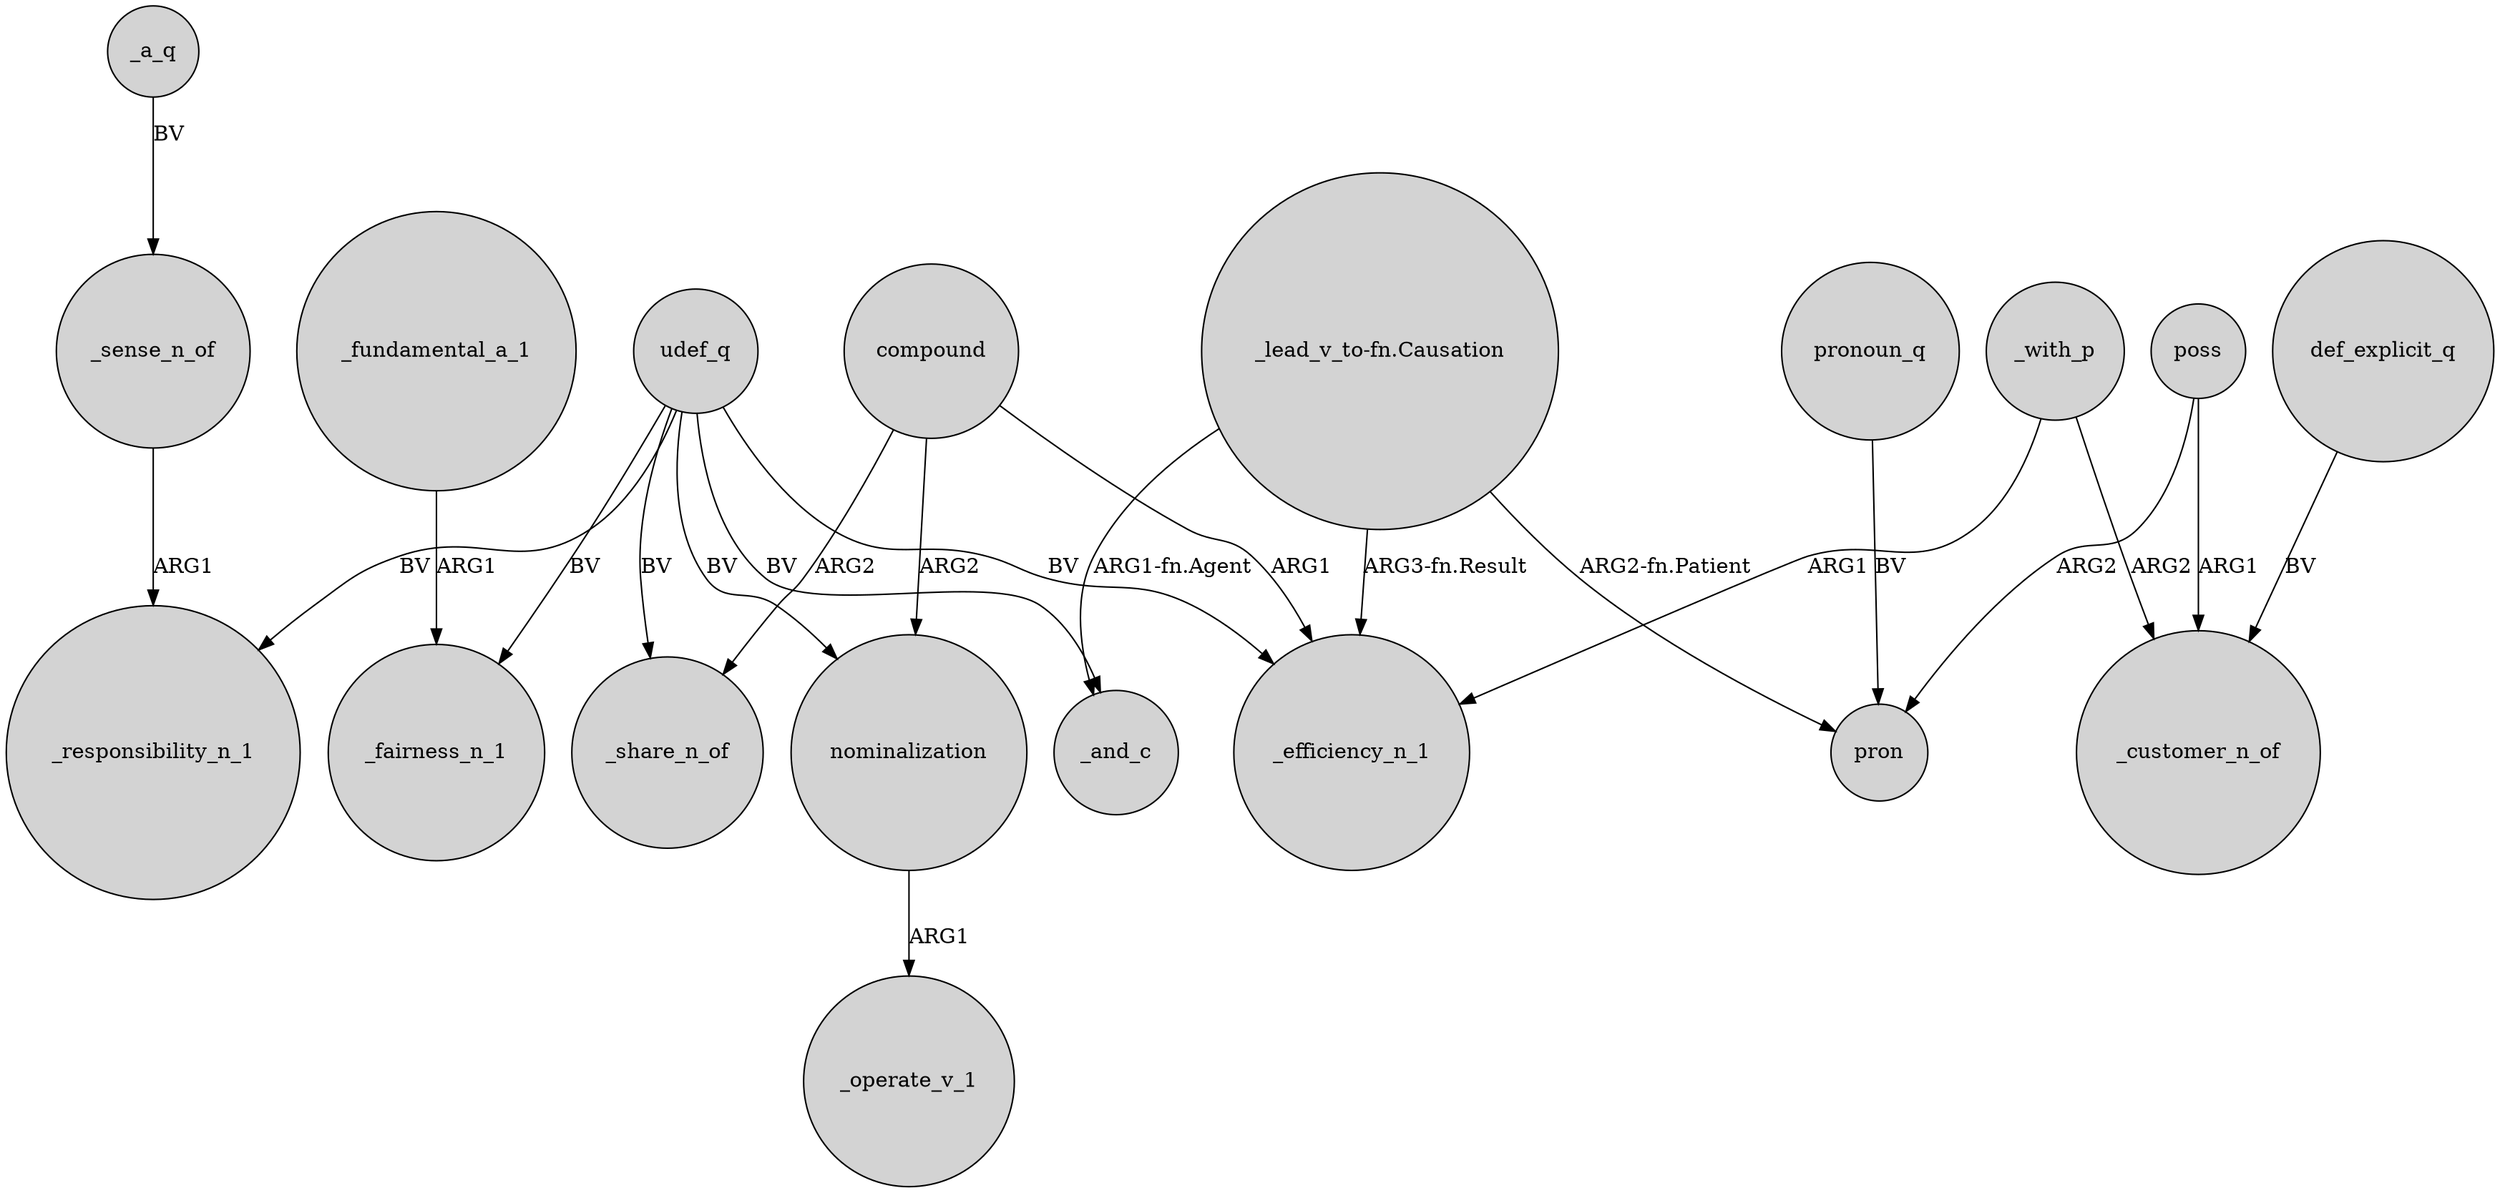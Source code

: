 digraph {
	node [shape=circle style=filled]
	udef_q -> _responsibility_n_1 [label=BV]
	compound -> _efficiency_n_1 [label=ARG1]
	_a_q -> _sense_n_of [label=BV]
	nominalization -> _operate_v_1 [label=ARG1]
	poss -> pron [label=ARG2]
	"_lead_v_to-fn.Causation" -> pron [label="ARG2-fn.Patient"]
	def_explicit_q -> _customer_n_of [label=BV]
	compound -> nominalization [label=ARG2]
	compound -> _share_n_of [label=ARG2]
	"_lead_v_to-fn.Causation" -> _and_c [label="ARG1-fn.Agent"]
	udef_q -> _efficiency_n_1 [label=BV]
	pronoun_q -> pron [label=BV]
	_with_p -> _efficiency_n_1 [label=ARG1]
	"_lead_v_to-fn.Causation" -> _efficiency_n_1 [label="ARG3-fn.Result"]
	poss -> _customer_n_of [label=ARG1]
	udef_q -> nominalization [label=BV]
	udef_q -> _share_n_of [label=BV]
	_with_p -> _customer_n_of [label=ARG2]
	udef_q -> _fairness_n_1 [label=BV]
	_fundamental_a_1 -> _fairness_n_1 [label=ARG1]
	udef_q -> _and_c [label=BV]
	_sense_n_of -> _responsibility_n_1 [label=ARG1]
}
